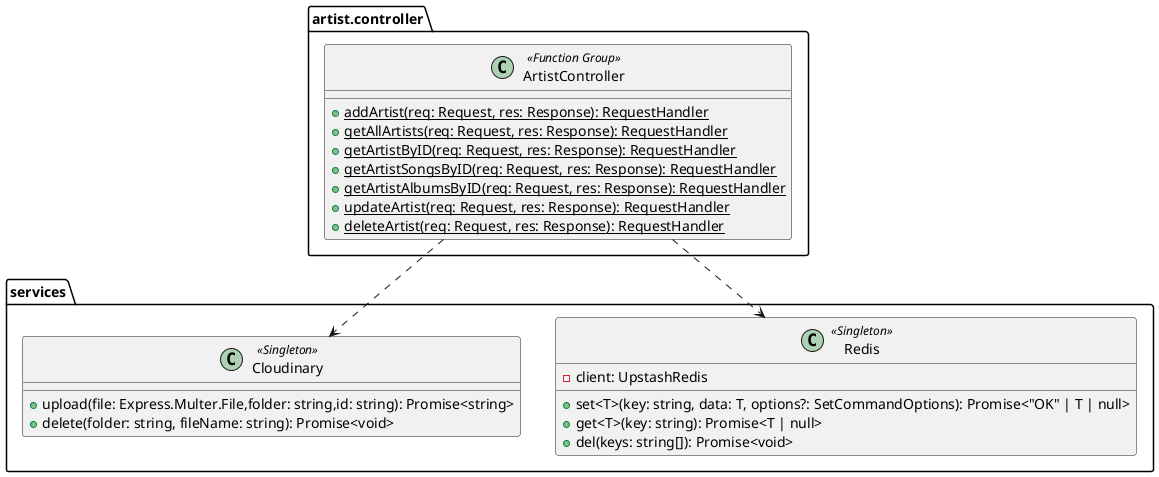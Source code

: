 @startuml

set separator none
package artist.controller {
    class ArtistController <<Function Group>> {
        + {static} addArtist(req: Request, res: Response): RequestHandler
        + {static} getAllArtists(req: Request, res: Response): RequestHandler
        + {static} getArtistByID(req: Request, res: Response): RequestHandler
        + {static} getArtistSongsByID(req: Request, res: Response): RequestHandler
        + {static} getArtistAlbumsByID(req: Request, res: Response): RequestHandler
        + {static} updateArtist(req: Request, res: Response): RequestHandler
        + {static} deleteArtist(req: Request, res: Response): RequestHandler
    }
}

package services {
    class Redis <<Singleton>> {
        - client: UpstashRedis

        + set<T>(key: string, data: T, options?: SetCommandOptions): Promise<"OK" | T | null>
        + get<T>(key: string): Promise<T | null>
        + del(keys: string[]): Promise<void>
    }
    class Cloudinary <<Singleton>> {
        + upload(file: Express.Multer.File,folder: string,id: string): Promise<string>
        + delete(folder: string, fileName: string): Promise<void>
    }
}

ArtistController ..> Redis
ArtistController ..> Cloudinary

@enduml
